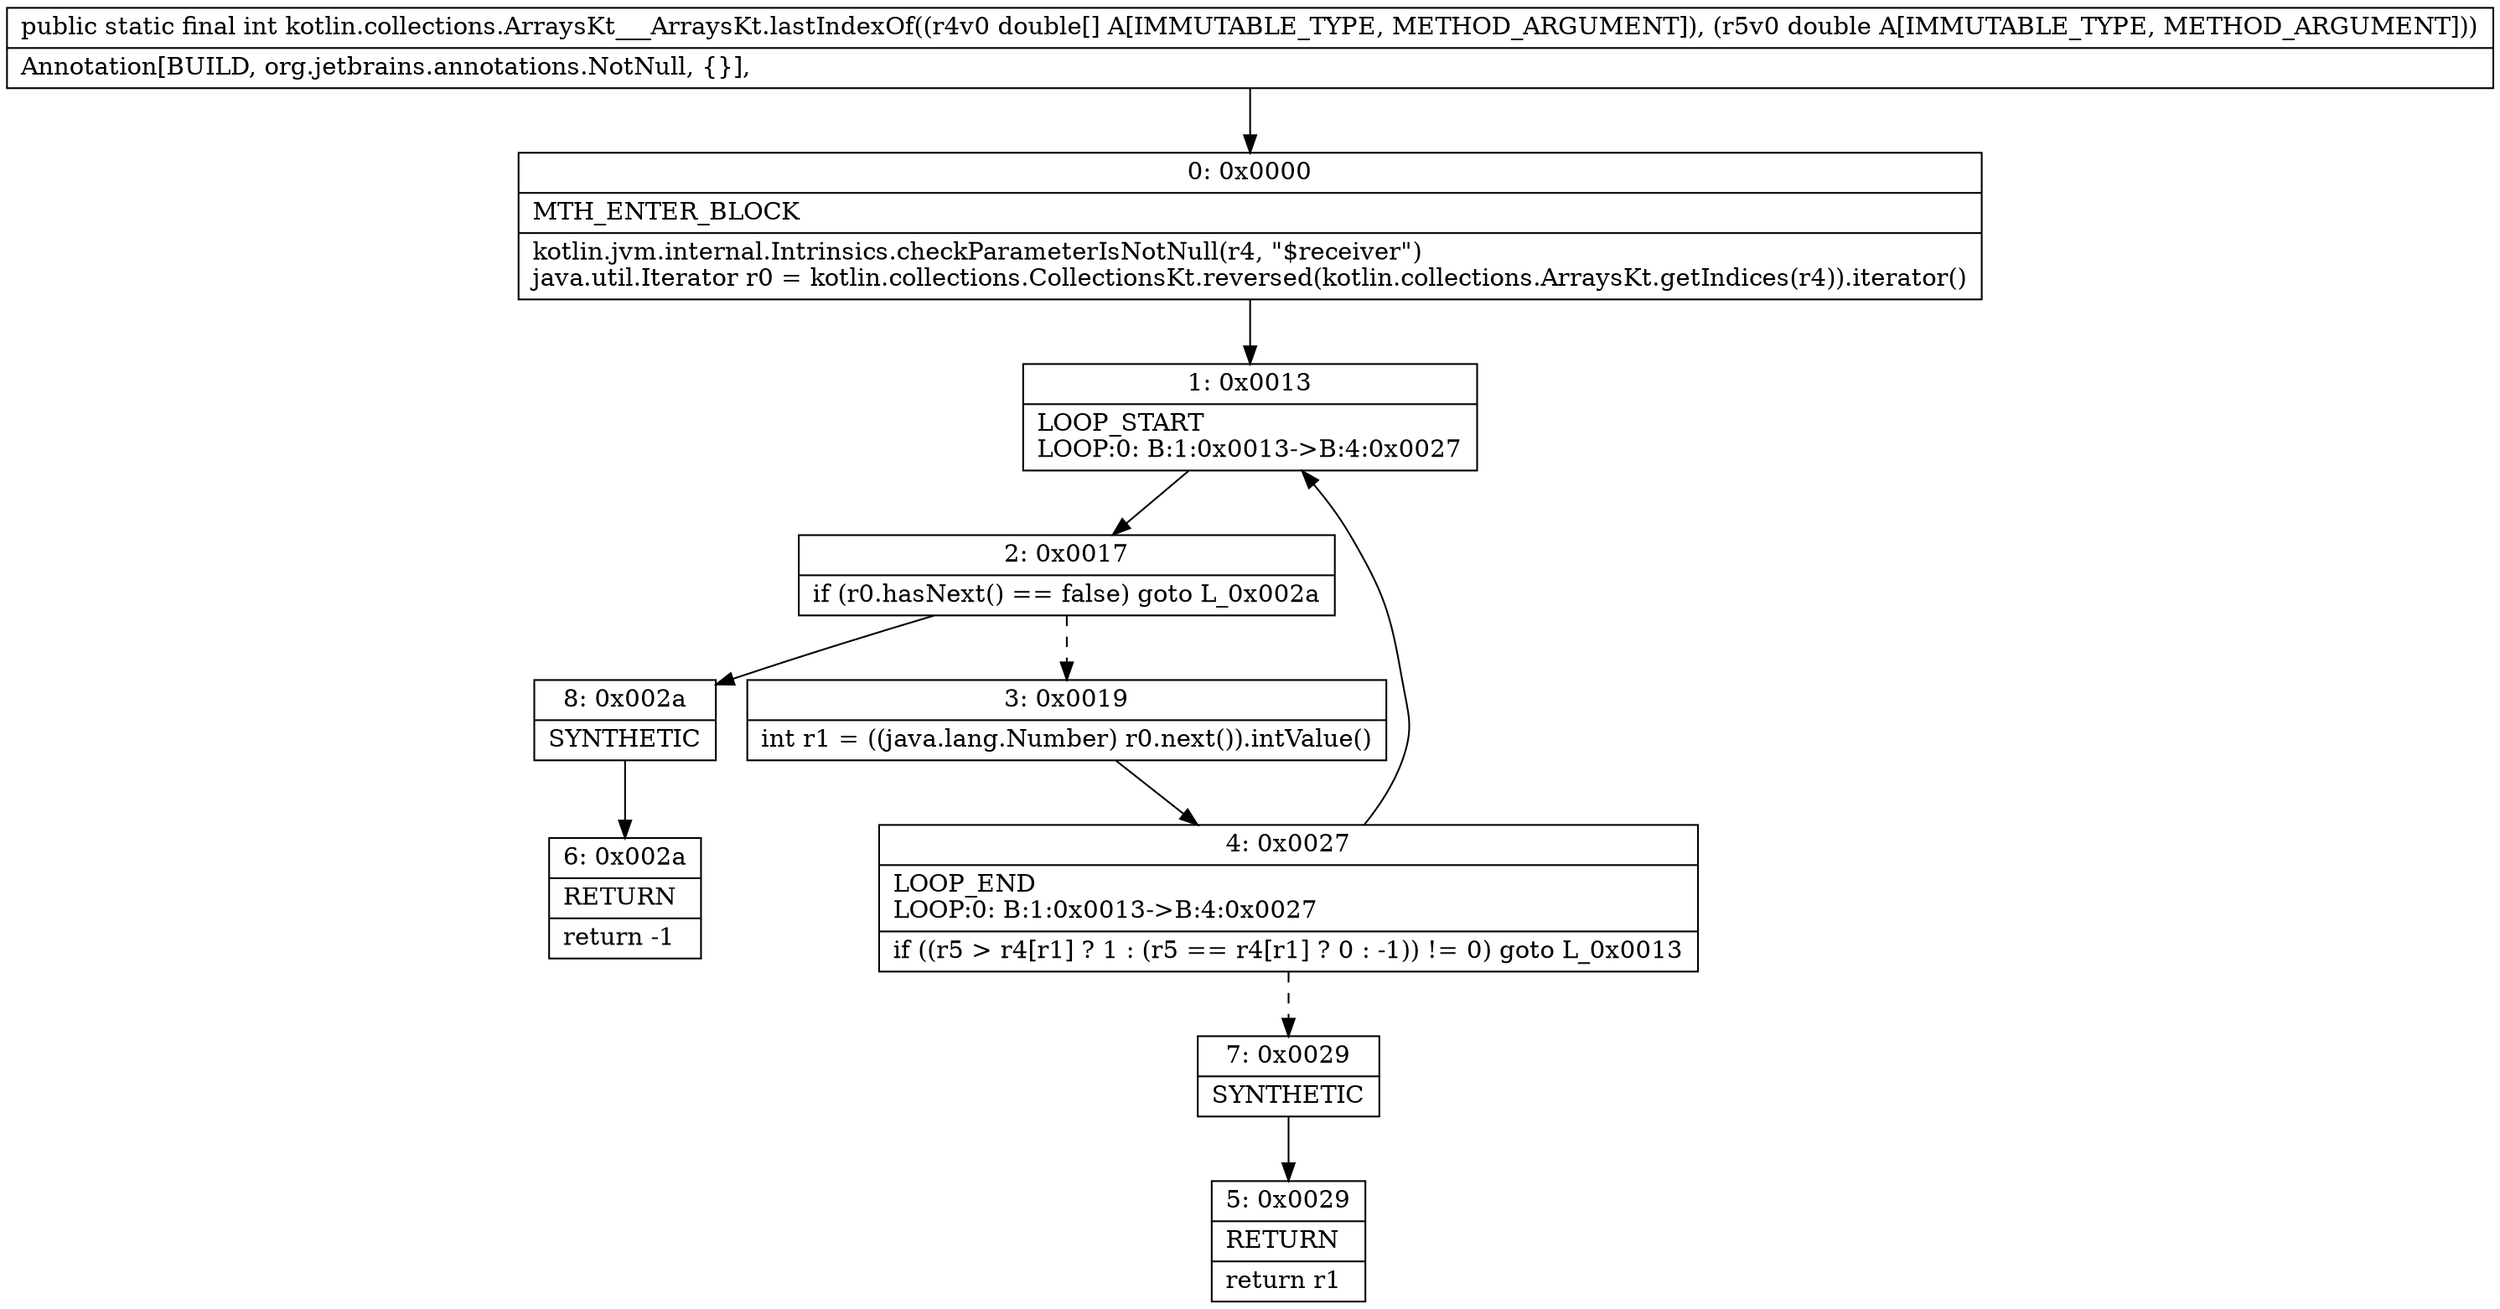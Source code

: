 digraph "CFG forkotlin.collections.ArraysKt___ArraysKt.lastIndexOf([DD)I" {
Node_0 [shape=record,label="{0\:\ 0x0000|MTH_ENTER_BLOCK\l|kotlin.jvm.internal.Intrinsics.checkParameterIsNotNull(r4, \"$receiver\")\ljava.util.Iterator r0 = kotlin.collections.CollectionsKt.reversed(kotlin.collections.ArraysKt.getIndices(r4)).iterator()\l}"];
Node_1 [shape=record,label="{1\:\ 0x0013|LOOP_START\lLOOP:0: B:1:0x0013\-\>B:4:0x0027\l}"];
Node_2 [shape=record,label="{2\:\ 0x0017|if (r0.hasNext() == false) goto L_0x002a\l}"];
Node_3 [shape=record,label="{3\:\ 0x0019|int r1 = ((java.lang.Number) r0.next()).intValue()\l}"];
Node_4 [shape=record,label="{4\:\ 0x0027|LOOP_END\lLOOP:0: B:1:0x0013\-\>B:4:0x0027\l|if ((r5 \> r4[r1] ? 1 : (r5 == r4[r1] ? 0 : \-1)) != 0) goto L_0x0013\l}"];
Node_5 [shape=record,label="{5\:\ 0x0029|RETURN\l|return r1\l}"];
Node_6 [shape=record,label="{6\:\ 0x002a|RETURN\l|return \-1\l}"];
Node_7 [shape=record,label="{7\:\ 0x0029|SYNTHETIC\l}"];
Node_8 [shape=record,label="{8\:\ 0x002a|SYNTHETIC\l}"];
MethodNode[shape=record,label="{public static final int kotlin.collections.ArraysKt___ArraysKt.lastIndexOf((r4v0 double[] A[IMMUTABLE_TYPE, METHOD_ARGUMENT]), (r5v0 double A[IMMUTABLE_TYPE, METHOD_ARGUMENT]))  | Annotation[BUILD, org.jetbrains.annotations.NotNull, \{\}], \l}"];
MethodNode -> Node_0;
Node_0 -> Node_1;
Node_1 -> Node_2;
Node_2 -> Node_3[style=dashed];
Node_2 -> Node_8;
Node_3 -> Node_4;
Node_4 -> Node_1;
Node_4 -> Node_7[style=dashed];
Node_7 -> Node_5;
Node_8 -> Node_6;
}

